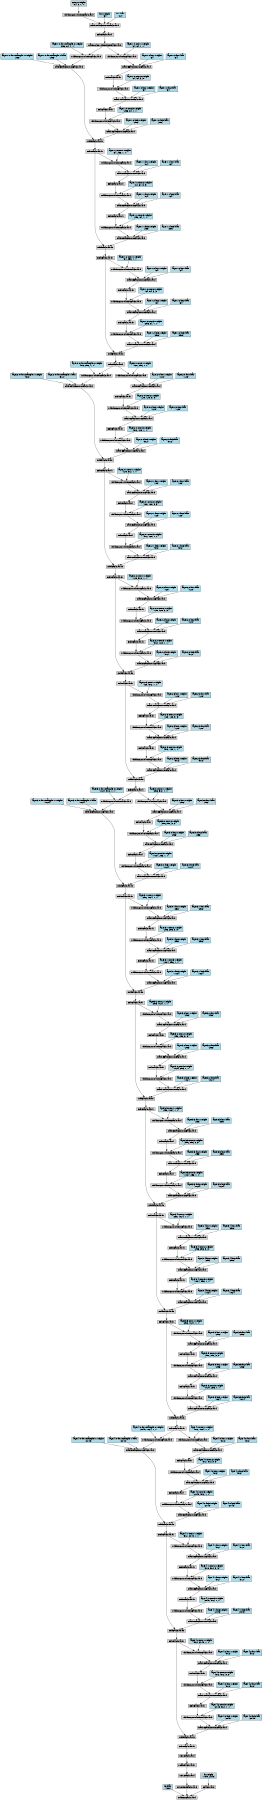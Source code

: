digraph {
	graph [size="12,12"]
	node [align=left fontsize=12 height=0.2 ranksep=0.1 shape=box style=filled]
	4920273104 [label=AddmmBackward]
	4920273168 -> 4920273104
	4920273168 [label="fc.bias
 (1000)" fillcolor=lightblue]
	4920273232 -> 4920273104
	4920273232 [label=AsStridedBackward]
	4920273488 -> 4920273232
	4920273488 [label=ViewBackward]
	4920273808 -> 4920273488
	4920273808 [label=MeanBackward1]
	4920273680 -> 4920273808
	4920273680 [label=ViewBackward]
	4920273424 -> 4920273680
	4920273424 [label=ReluBackward1]
	4920274128 -> 4920273424
	4920274128 [label=AddBackward0]
	4920274256 -> 4920274128
	4920274256 [label=NativeBatchNormBackward]
	4920274448 -> 4920274256
	4920274448 [label=MkldnnConvolutionBackward]
	4920274704 -> 4920274448
	4920274704 [label=ReluBackward1]
	4920274896 -> 4920274704
	4920274896 [label=NativeBatchNormBackward]
	5208842384 -> 4920274896
	5208842384 [label=MkldnnConvolutionBackward]
	5208842640 -> 5208842384
	5208842640 [label=ReluBackward1]
	5208842832 -> 5208842640
	5208842832 [label=NativeBatchNormBackward]
	5208842960 -> 5208842832
	5208842960 [label=MkldnnConvolutionBackward]
	4920274320 -> 5208842960
	4920274320 [label=ReluBackward1]
	5208843344 -> 4920274320
	5208843344 [label=AddBackward0]
	5208843472 -> 5208843344
	5208843472 [label=NativeBatchNormBackward]
	5208843664 -> 5208843472
	5208843664 [label=MkldnnConvolutionBackward]
	5208843920 -> 5208843664
	5208843920 [label=ReluBackward1]
	5208844112 -> 5208843920
	5208844112 [label=NativeBatchNormBackward]
	5208844240 -> 5208844112
	5208844240 [label=MkldnnConvolutionBackward]
	5208844496 -> 5208844240
	5208844496 [label=ReluBackward1]
	5208844688 -> 5208844496
	5208844688 [label=NativeBatchNormBackward]
	5208844880 -> 5208844688
	5208844880 [label=MkldnnConvolutionBackward]
	5208843536 -> 5208844880
	5208843536 [label=ReluBackward1]
	5208845264 -> 5208843536
	5208845264 [label=AddBackward0]
	5208845456 -> 5208845264
	5208845456 [label=NativeBatchNormBackward]
	5208845648 -> 5208845456
	5208845648 [label=MkldnnConvolutionBackward]
	5208845904 -> 5208845648
	5208845904 [label=ReluBackward1]
	5208846096 -> 5208845904
	5208846096 [label=NativeBatchNormBackward]
	5208846288 -> 5208846096
	5208846288 [label=MkldnnConvolutionBackward]
	5208846608 -> 5208846288
	5208846608 [label=ReluBackward1]
	5208846800 -> 5208846608
	5208846800 [label=NativeBatchNormBackward]
	5208846992 -> 5208846800
	5208846992 [label=MkldnnConvolutionBackward]
	5208847248 -> 5208846992
	5208847248 [label=ReluBackward1]
	5208847440 -> 5208847248
	5208847440 [label=AddBackward0]
	5208847632 -> 5208847440
	5208847632 [label=NativeBatchNormBackward]
	5208847824 -> 5208847632
	5208847824 [label=MkldnnConvolutionBackward]
	5208848080 -> 5208847824
	5208848080 [label=ReluBackward1]
	5208848272 -> 5208848080
	5208848272 [label=NativeBatchNormBackward]
	5208848464 -> 5208848272
	5208848464 [label=MkldnnConvolutionBackward]
	5208848720 -> 5208848464
	5208848720 [label=ReluBackward1]
	5208848912 -> 5208848720
	5208848912 [label=NativeBatchNormBackward]
	5208849104 -> 5208848912
	5208849104 [label=MkldnnConvolutionBackward]
	5208847696 -> 5208849104
	5208847696 [label=ReluBackward1]
	5208849488 -> 5208847696
	5208849488 [label=AddBackward0]
	5208849680 -> 5208849488
	5208849680 [label=NativeBatchNormBackward]
	5208849872 -> 5208849680
	5208849872 [label=MkldnnConvolutionBackward]
	5208850128 -> 5208849872
	5208850128 [label=ReluBackward1]
	5208850320 -> 5208850128
	5208850320 [label=NativeBatchNormBackward]
	5208862864 -> 5208850320
	5208862864 [label=MkldnnConvolutionBackward]
	5208863120 -> 5208862864
	5208863120 [label=ReluBackward1]
	5208863312 -> 5208863120
	5208863312 [label=NativeBatchNormBackward]
	5208863504 -> 5208863312
	5208863504 [label=MkldnnConvolutionBackward]
	5208849744 -> 5208863504
	5208849744 [label=ReluBackward1]
	5208863888 -> 5208849744
	5208863888 [label=AddBackward0]
	5208864080 -> 5208863888
	5208864080 [label=NativeBatchNormBackward]
	5208864272 -> 5208864080
	5208864272 [label=MkldnnConvolutionBackward]
	5208864528 -> 5208864272
	5208864528 [label=ReluBackward1]
	5208864720 -> 5208864528
	5208864720 [label=NativeBatchNormBackward]
	5208864912 -> 5208864720
	5208864912 [label=MkldnnConvolutionBackward]
	5208865168 -> 5208864912
	5208865168 [label=ReluBackward1]
	5208865360 -> 5208865168
	5208865360 [label=NativeBatchNormBackward]
	5208865552 -> 5208865360
	5208865552 [label=MkldnnConvolutionBackward]
	5208864144 -> 5208865552
	5208864144 [label=ReluBackward1]
	5208865936 -> 5208864144
	5208865936 [label=AddBackward0]
	5208866128 -> 5208865936
	5208866128 [label=NativeBatchNormBackward]
	5208866320 -> 5208866128
	5208866320 [label=MkldnnConvolutionBackward]
	5208866576 -> 5208866320
	5208866576 [label=ReluBackward1]
	5208866768 -> 5208866576
	5208866768 [label=NativeBatchNormBackward]
	5208871120 -> 5208866768
	5208871120 [label=MkldnnConvolutionBackward]
	5208871376 -> 5208871120
	5208871376 [label=ReluBackward1]
	5208871568 -> 5208871376
	5208871568 [label=NativeBatchNormBackward]
	5208871760 -> 5208871568
	5208871760 [label=MkldnnConvolutionBackward]
	5208866192 -> 5208871760
	5208866192 [label=ReluBackward1]
	5208872144 -> 5208866192
	5208872144 [label=AddBackward0]
	5208872336 -> 5208872144
	5208872336 [label=NativeBatchNormBackward]
	5208872528 -> 5208872336
	5208872528 [label=MkldnnConvolutionBackward]
	5208872784 -> 5208872528
	5208872784 [label=ReluBackward1]
	5208872976 -> 5208872784
	5208872976 [label=NativeBatchNormBackward]
	5208873168 -> 5208872976
	5208873168 [label=MkldnnConvolutionBackward]
	5208873424 -> 5208873168
	5208873424 [label=ReluBackward1]
	5208873616 -> 5208873424
	5208873616 [label=NativeBatchNormBackward]
	5208873808 -> 5208873616
	5208873808 [label=MkldnnConvolutionBackward]
	5208872400 -> 5208873808
	5208872400 [label=ReluBackward1]
	5208874192 -> 5208872400
	5208874192 [label=AddBackward0]
	5208874384 -> 5208874192
	5208874384 [label=NativeBatchNormBackward]
	5208874576 -> 5208874384
	5208874576 [label=MkldnnConvolutionBackward]
	5208874832 -> 5208874576
	5208874832 [label=ReluBackward1]
	5208887376 -> 5208874832
	5208887376 [label=NativeBatchNormBackward]
	5208887568 -> 5208887376
	5208887568 [label=MkldnnConvolutionBackward]
	5208887824 -> 5208887568
	5208887824 [label=ReluBackward1]
	5208888016 -> 5208887824
	5208888016 [label=NativeBatchNormBackward]
	5208888208 -> 5208888016
	5208888208 [label=MkldnnConvolutionBackward]
	5208888464 -> 5208888208
	5208888464 [label=ReluBackward1]
	5208888656 -> 5208888464
	5208888656 [label=AddBackward0]
	5208888848 -> 5208888656
	5208888848 [label=NativeBatchNormBackward]
	5208889040 -> 5208888848
	5208889040 [label=MkldnnConvolutionBackward]
	5208889296 -> 5208889040
	5208889296 [label=ReluBackward1]
	5208889488 -> 5208889296
	5208889488 [label=NativeBatchNormBackward]
	5208889680 -> 5208889488
	5208889680 [label=MkldnnConvolutionBackward]
	5208889936 -> 5208889680
	5208889936 [label=ReluBackward1]
	5208890128 -> 5208889936
	5208890128 [label=NativeBatchNormBackward]
	5208890320 -> 5208890128
	5208890320 [label=MkldnnConvolutionBackward]
	5208888912 -> 5208890320
	5208888912 [label=ReluBackward1]
	5208890704 -> 5208888912
	5208890704 [label=AddBackward0]
	5208890896 -> 5208890704
	5208890896 [label=NativeBatchNormBackward]
	5208891088 -> 5208890896
	5208891088 [label=MkldnnConvolutionBackward]
	5208891344 -> 5208891088
	5208891344 [label=ReluBackward1]
	5208899792 -> 5208891344
	5208899792 [label=NativeBatchNormBackward]
	5208899984 -> 5208899792
	5208899984 [label=MkldnnConvolutionBackward]
	5208900240 -> 5208899984
	5208900240 [label=ReluBackward1]
	5208900432 -> 5208900240
	5208900432 [label=NativeBatchNormBackward]
	5208900624 -> 5208900432
	5208900624 [label=MkldnnConvolutionBackward]
	5208890960 -> 5208900624
	5208890960 [label=ReluBackward1]
	5208901008 -> 5208890960
	5208901008 [label=AddBackward0]
	5208901200 -> 5208901008
	5208901200 [label=NativeBatchNormBackward]
	5208901392 -> 5208901200
	5208901392 [label=MkldnnConvolutionBackward]
	5208901648 -> 5208901392
	5208901648 [label=ReluBackward1]
	5208901840 -> 5208901648
	5208901840 [label=NativeBatchNormBackward]
	5208902032 -> 5208901840
	5208902032 [label=MkldnnConvolutionBackward]
	5208902288 -> 5208902032
	5208902288 [label=ReluBackward1]
	5208902480 -> 5208902288
	5208902480 [label=NativeBatchNormBackward]
	5208902672 -> 5208902480
	5208902672 [label=MkldnnConvolutionBackward]
	5208901264 -> 5208902672
	5208901264 [label=ReluBackward1]
	5208903056 -> 5208901264
	5208903056 [label=AddBackward0]
	5208903248 -> 5208903056
	5208903248 [label=NativeBatchNormBackward]
	5208903440 -> 5208903248
	5208903440 [label=MkldnnConvolutionBackward]
	5208911952 -> 5208903440
	5208911952 [label=ReluBackward1]
	5208912144 -> 5208911952
	5208912144 [label=NativeBatchNormBackward]
	5208912336 -> 5208912144
	5208912336 [label=MkldnnConvolutionBackward]
	5208912592 -> 5208912336
	5208912592 [label=ReluBackward1]
	5208912784 -> 5208912592
	5208912784 [label=NativeBatchNormBackward]
	5208912976 -> 5208912784
	5208912976 [label=MkldnnConvolutionBackward]
	5208913232 -> 5208912976
	5208913232 [label=ReluBackward1]
	5208913424 -> 5208913232
	5208913424 [label=AddBackward0]
	5208913616 -> 5208913424
	5208913616 [label=NativeBatchNormBackward]
	5208913808 -> 5208913616
	5208913808 [label=MkldnnConvolutionBackward]
	5208914064 -> 5208913808
	5208914064 [label=ReluBackward1]
	5208914256 -> 5208914064
	5208914256 [label=NativeBatchNormBackward]
	5208914448 -> 5208914256
	5208914448 [label=MkldnnConvolutionBackward]
	5208914704 -> 5208914448
	5208914704 [label=ReluBackward1]
	5208914896 -> 5208914704
	5208914896 [label=NativeBatchNormBackward]
	5208915088 -> 5208914896
	5208915088 [label=MkldnnConvolutionBackward]
	5208913680 -> 5208915088
	5208913680 [label=ReluBackward1]
	5208915472 -> 5208913680
	5208915472 [label=AddBackward0]
	5208915664 -> 5208915472
	5208915664 [label=NativeBatchNormBackward]
	5208915856 -> 5208915664
	5208915856 [label=MkldnnConvolutionBackward]
	5208924368 -> 5208915856
	5208924368 [label=ReluBackward1]
	5208924560 -> 5208924368
	5208924560 [label=NativeBatchNormBackward]
	5208924752 -> 5208924560
	5208924752 [label=MkldnnConvolutionBackward]
	5208925008 -> 5208924752
	5208925008 [label=ReluBackward1]
	5208925200 -> 5208925008
	5208925200 [label=NativeBatchNormBackward]
	5208925392 -> 5208925200
	5208925392 [label=MkldnnConvolutionBackward]
	5208915728 -> 5208925392
	5208915728 [label=ReluBackward1]
	5208925776 -> 5208915728
	5208925776 [label=AddBackward0]
	5208925968 -> 5208925776
	5208925968 [label=NativeBatchNormBackward]
	5208926160 -> 5208925968
	5208926160 [label=MkldnnConvolutionBackward]
	5208926416 -> 5208926160
	5208926416 [label=ReluBackward1]
	5208926608 -> 5208926416
	5208926608 [label=NativeBatchNormBackward]
	5208926800 -> 5208926608
	5208926800 [label=MkldnnConvolutionBackward]
	5208927056 -> 5208926800
	5208927056 [label=ReluBackward1]
	5208927248 -> 5208927056
	5208927248 [label=NativeBatchNormBackward]
	5208927440 -> 5208927248
	5208927440 [label=MkldnnConvolutionBackward]
	5208927696 -> 5208927440
	5208927696 [label=MaxPool2DWithIndicesBackward]
	4897252304 -> 5208927696
	4897252304 [label=ReluBackward1]
	5208928016 -> 4897252304
	5208928016 [label=NativeBatchNormBackward]
	5208928208 -> 5208928016
	5208928208 [label=MkldnnConvolutionBackward]
	5208936720 -> 5208928208
	5208936720 [label="conv1.weight
 (64, 3, 7, 7)" fillcolor=lightblue]
	5208936528 -> 5208928016
	5208936528 [label="bn1.weight
 (64)" fillcolor=lightblue]
	5208936592 -> 5208928016
	5208936592 [label="bn1.bias
 (64)" fillcolor=lightblue]
	5208927760 -> 5208927440
	5208927760 [label="layer1.0.conv1.weight
 (64, 64, 1, 1)" fillcolor=lightblue]
	5208927504 -> 5208927248
	5208927504 [label="layer1.0.bn1.weight
 (64)" fillcolor=lightblue]
	5208927568 -> 5208927248
	5208927568 [label="layer1.0.bn1.bias
 (64)" fillcolor=lightblue]
	5208927120 -> 5208926800
	5208927120 [label="layer1.0.conv2.weight
 (64, 64, 3, 3)" fillcolor=lightblue]
	5208926864 -> 5208926608
	5208926864 [label="layer1.0.bn2.weight
 (64)" fillcolor=lightblue]
	5208926928 -> 5208926608
	5208926928 [label="layer1.0.bn2.bias
 (64)" fillcolor=lightblue]
	5208926480 -> 5208926160
	5208926480 [label="layer1.0.conv3.weight
 (256, 64, 1, 1)" fillcolor=lightblue]
	5208926224 -> 5208925968
	5208926224 [label="layer1.0.bn3.weight
 (256)" fillcolor=lightblue]
	5208926288 -> 5208925968
	5208926288 [label="layer1.0.bn3.bias
 (256)" fillcolor=lightblue]
	5208926032 -> 5208925776
	5208926032 [label=NativeBatchNormBackward]
	5208926352 -> 5208926032
	5208926352 [label=MkldnnConvolutionBackward]
	5208927696 -> 5208926352
	5208927184 -> 5208926352
	5208927184 [label="layer1.0.downsample.0.weight
 (256, 64, 1, 1)" fillcolor=lightblue]
	5208926544 -> 5208926032
	5208926544 [label="layer1.0.downsample.1.weight
 (256)" fillcolor=lightblue]
	5208926992 -> 5208926032
	5208926992 [label="layer1.0.downsample.1.bias
 (256)" fillcolor=lightblue]
	5208925648 -> 5208925392
	5208925648 [label="layer1.1.conv1.weight
 (64, 256, 1, 1)" fillcolor=lightblue]
	5208925456 -> 5208925200
	5208925456 [label="layer1.1.bn1.weight
 (64)" fillcolor=lightblue]
	5208925520 -> 5208925200
	5208925520 [label="layer1.1.bn1.bias
 (64)" fillcolor=lightblue]
	5208925072 -> 5208924752
	5208925072 [label="layer1.1.conv2.weight
 (64, 64, 3, 3)" fillcolor=lightblue]
	5208924816 -> 5208924560
	5208924816 [label="layer1.1.bn2.weight
 (64)" fillcolor=lightblue]
	5208924880 -> 5208924560
	5208924880 [label="layer1.1.bn2.bias
 (64)" fillcolor=lightblue]
	5208924432 -> 5208915856
	5208924432 [label="layer1.1.conv3.weight
 (256, 64, 1, 1)" fillcolor=lightblue]
	5208915920 -> 5208915664
	5208915920 [label="layer1.1.bn3.weight
 (256)" fillcolor=lightblue]
	5208924240 -> 5208915664
	5208924240 [label="layer1.1.bn3.bias
 (256)" fillcolor=lightblue]
	5208915728 -> 5208915472
	5208915344 -> 5208915088
	5208915344 [label="layer1.2.conv1.weight
 (64, 256, 1, 1)" fillcolor=lightblue]
	5208915152 -> 5208914896
	5208915152 [label="layer1.2.bn1.weight
 (64)" fillcolor=lightblue]
	5208915216 -> 5208914896
	5208915216 [label="layer1.2.bn1.bias
 (64)" fillcolor=lightblue]
	5208914768 -> 5208914448
	5208914768 [label="layer1.2.conv2.weight
 (64, 64, 3, 3)" fillcolor=lightblue]
	5208914512 -> 5208914256
	5208914512 [label="layer1.2.bn2.weight
 (64)" fillcolor=lightblue]
	5208914576 -> 5208914256
	5208914576 [label="layer1.2.bn2.bias
 (64)" fillcolor=lightblue]
	5208914128 -> 5208913808
	5208914128 [label="layer1.2.conv3.weight
 (256, 64, 1, 1)" fillcolor=lightblue]
	5208913872 -> 5208913616
	5208913872 [label="layer1.2.bn3.weight
 (256)" fillcolor=lightblue]
	5208913936 -> 5208913616
	5208913936 [label="layer1.2.bn3.bias
 (256)" fillcolor=lightblue]
	5208913680 -> 5208913424
	5208913296 -> 5208912976
	5208913296 [label="layer2.0.conv1.weight
 (128, 256, 1, 1)" fillcolor=lightblue]
	5208913040 -> 5208912784
	5208913040 [label="layer2.0.bn1.weight
 (128)" fillcolor=lightblue]
	5208913104 -> 5208912784
	5208913104 [label="layer2.0.bn1.bias
 (128)" fillcolor=lightblue]
	5208912656 -> 5208912336
	5208912656 [label="layer2.0.conv2.weight
 (128, 128, 3, 3)" fillcolor=lightblue]
	5208912400 -> 5208912144
	5208912400 [label="layer2.0.bn2.weight
 (128)" fillcolor=lightblue]
	5208912464 -> 5208912144
	5208912464 [label="layer2.0.bn2.bias
 (128)" fillcolor=lightblue]
	5208912016 -> 5208903440
	5208912016 [label="layer2.0.conv3.weight
 (512, 128, 1, 1)" fillcolor=lightblue]
	5208903504 -> 5208903248
	5208903504 [label="layer2.0.bn3.weight
 (512)" fillcolor=lightblue]
	5208903568 -> 5208903248
	5208903568 [label="layer2.0.bn3.bias
 (512)" fillcolor=lightblue]
	5208903312 -> 5208903056
	5208903312 [label=NativeBatchNormBackward]
	5208903632 -> 5208903312
	5208903632 [label=MkldnnConvolutionBackward]
	5208913232 -> 5208903632
	5208912720 -> 5208903632
	5208912720 [label="layer2.0.downsample.0.weight
 (512, 256, 1, 1)" fillcolor=lightblue]
	5208912080 -> 5208903312
	5208912080 [label="layer2.0.downsample.1.weight
 (512)" fillcolor=lightblue]
	5208912528 -> 5208903312
	5208912528 [label="layer2.0.downsample.1.bias
 (512)" fillcolor=lightblue]
	5208902928 -> 5208902672
	5208902928 [label="layer2.1.conv1.weight
 (128, 512, 1, 1)" fillcolor=lightblue]
	5208902736 -> 5208902480
	5208902736 [label="layer2.1.bn1.weight
 (128)" fillcolor=lightblue]
	5208902800 -> 5208902480
	5208902800 [label="layer2.1.bn1.bias
 (128)" fillcolor=lightblue]
	5208902352 -> 5208902032
	5208902352 [label="layer2.1.conv2.weight
 (128, 128, 3, 3)" fillcolor=lightblue]
	5208902096 -> 5208901840
	5208902096 [label="layer2.1.bn2.weight
 (128)" fillcolor=lightblue]
	5208902160 -> 5208901840
	5208902160 [label="layer2.1.bn2.bias
 (128)" fillcolor=lightblue]
	5208901712 -> 5208901392
	5208901712 [label="layer2.1.conv3.weight
 (512, 128, 1, 1)" fillcolor=lightblue]
	5208901456 -> 5208901200
	5208901456 [label="layer2.1.bn3.weight
 (512)" fillcolor=lightblue]
	5208901520 -> 5208901200
	5208901520 [label="layer2.1.bn3.bias
 (512)" fillcolor=lightblue]
	5208901264 -> 5208901008
	5208900880 -> 5208900624
	5208900880 [label="layer2.2.conv1.weight
 (128, 512, 1, 1)" fillcolor=lightblue]
	5208900688 -> 5208900432
	5208900688 [label="layer2.2.bn1.weight
 (128)" fillcolor=lightblue]
	5208900752 -> 5208900432
	5208900752 [label="layer2.2.bn1.bias
 (128)" fillcolor=lightblue]
	5208900304 -> 5208899984
	5208900304 [label="layer2.2.conv2.weight
 (128, 128, 3, 3)" fillcolor=lightblue]
	5208900048 -> 5208899792
	5208900048 [label="layer2.2.bn2.weight
 (128)" fillcolor=lightblue]
	5208900112 -> 5208899792
	5208900112 [label="layer2.2.bn2.bias
 (128)" fillcolor=lightblue]
	5208899664 -> 5208891088
	5208899664 [label="layer2.2.conv3.weight
 (512, 128, 1, 1)" fillcolor=lightblue]
	5208891152 -> 5208890896
	5208891152 [label="layer2.2.bn3.weight
 (512)" fillcolor=lightblue]
	5208891216 -> 5208890896
	5208891216 [label="layer2.2.bn3.bias
 (512)" fillcolor=lightblue]
	5208890960 -> 5208890704
	5208890576 -> 5208890320
	5208890576 [label="layer2.3.conv1.weight
 (128, 512, 1, 1)" fillcolor=lightblue]
	5208890384 -> 5208890128
	5208890384 [label="layer2.3.bn1.weight
 (128)" fillcolor=lightblue]
	5208890448 -> 5208890128
	5208890448 [label="layer2.3.bn1.bias
 (128)" fillcolor=lightblue]
	5208890000 -> 5208889680
	5208890000 [label="layer2.3.conv2.weight
 (128, 128, 3, 3)" fillcolor=lightblue]
	5208889744 -> 5208889488
	5208889744 [label="layer2.3.bn2.weight
 (128)" fillcolor=lightblue]
	5208889808 -> 5208889488
	5208889808 [label="layer2.3.bn2.bias
 (128)" fillcolor=lightblue]
	5208889360 -> 5208889040
	5208889360 [label="layer2.3.conv3.weight
 (512, 128, 1, 1)" fillcolor=lightblue]
	5208889104 -> 5208888848
	5208889104 [label="layer2.3.bn3.weight
 (512)" fillcolor=lightblue]
	5208889168 -> 5208888848
	5208889168 [label="layer2.3.bn3.bias
 (512)" fillcolor=lightblue]
	5208888912 -> 5208888656
	5208888528 -> 5208888208
	5208888528 [label="layer3.0.conv1.weight
 (256, 512, 1, 1)" fillcolor=lightblue]
	5208888272 -> 5208888016
	5208888272 [label="layer3.0.bn1.weight
 (256)" fillcolor=lightblue]
	5208888336 -> 5208888016
	5208888336 [label="layer3.0.bn1.bias
 (256)" fillcolor=lightblue]
	5208887888 -> 5208887568
	5208887888 [label="layer3.0.conv2.weight
 (256, 256, 3, 3)" fillcolor=lightblue]
	5208887632 -> 5208887376
	5208887632 [label="layer3.0.bn2.weight
 (256)" fillcolor=lightblue]
	5208887696 -> 5208887376
	5208887696 [label="layer3.0.bn2.bias
 (256)" fillcolor=lightblue]
	5208874896 -> 5208874576
	5208874896 [label="layer3.0.conv3.weight
 (1024, 256, 1, 1)" fillcolor=lightblue]
	5208874640 -> 5208874384
	5208874640 [label="layer3.0.bn3.weight
 (1024)" fillcolor=lightblue]
	5208874704 -> 5208874384
	5208874704 [label="layer3.0.bn3.bias
 (1024)" fillcolor=lightblue]
	5208874448 -> 5208874192
	5208874448 [label=NativeBatchNormBackward]
	5208874768 -> 5208874448
	5208874768 [label=MkldnnConvolutionBackward]
	5208888464 -> 5208874768
	5208887952 -> 5208874768
	5208887952 [label="layer3.0.downsample.0.weight
 (1024, 512, 1, 1)" fillcolor=lightblue]
	5208874960 -> 5208874448
	5208874960 [label="layer3.0.downsample.1.weight
 (1024)" fillcolor=lightblue]
	5208887440 -> 5208874448
	5208887440 [label="layer3.0.downsample.1.bias
 (1024)" fillcolor=lightblue]
	5208874064 -> 5208873808
	5208874064 [label="layer3.1.conv1.weight
 (256, 1024, 1, 1)" fillcolor=lightblue]
	5208873872 -> 5208873616
	5208873872 [label="layer3.1.bn1.weight
 (256)" fillcolor=lightblue]
	5208873936 -> 5208873616
	5208873936 [label="layer3.1.bn1.bias
 (256)" fillcolor=lightblue]
	5208873488 -> 5208873168
	5208873488 [label="layer3.1.conv2.weight
 (256, 256, 3, 3)" fillcolor=lightblue]
	5208873232 -> 5208872976
	5208873232 [label="layer3.1.bn2.weight
 (256)" fillcolor=lightblue]
	5208873296 -> 5208872976
	5208873296 [label="layer3.1.bn2.bias
 (256)" fillcolor=lightblue]
	5208872848 -> 5208872528
	5208872848 [label="layer3.1.conv3.weight
 (1024, 256, 1, 1)" fillcolor=lightblue]
	5208872592 -> 5208872336
	5208872592 [label="layer3.1.bn3.weight
 (1024)" fillcolor=lightblue]
	5208872656 -> 5208872336
	5208872656 [label="layer3.1.bn3.bias
 (1024)" fillcolor=lightblue]
	5208872400 -> 5208872144
	5208872016 -> 5208871760
	5208872016 [label="layer3.2.conv1.weight
 (256, 1024, 1, 1)" fillcolor=lightblue]
	5208871824 -> 5208871568
	5208871824 [label="layer3.2.bn1.weight
 (256)" fillcolor=lightblue]
	5208871888 -> 5208871568
	5208871888 [label="layer3.2.bn1.bias
 (256)" fillcolor=lightblue]
	5208871440 -> 5208871120
	5208871440 [label="layer3.2.conv2.weight
 (256, 256, 3, 3)" fillcolor=lightblue]
	5208871184 -> 5208866768
	5208871184 [label="layer3.2.bn2.weight
 (256)" fillcolor=lightblue]
	5208871248 -> 5208866768
	5208871248 [label="layer3.2.bn2.bias
 (256)" fillcolor=lightblue]
	5208866640 -> 5208866320
	5208866640 [label="layer3.2.conv3.weight
 (1024, 256, 1, 1)" fillcolor=lightblue]
	5208866384 -> 5208866128
	5208866384 [label="layer3.2.bn3.weight
 (1024)" fillcolor=lightblue]
	5208866448 -> 5208866128
	5208866448 [label="layer3.2.bn3.bias
 (1024)" fillcolor=lightblue]
	5208866192 -> 5208865936
	5208865808 -> 5208865552
	5208865808 [label="layer3.3.conv1.weight
 (256, 1024, 1, 1)" fillcolor=lightblue]
	5208865616 -> 5208865360
	5208865616 [label="layer3.3.bn1.weight
 (256)" fillcolor=lightblue]
	5208865680 -> 5208865360
	5208865680 [label="layer3.3.bn1.bias
 (256)" fillcolor=lightblue]
	5208865232 -> 5208864912
	5208865232 [label="layer3.3.conv2.weight
 (256, 256, 3, 3)" fillcolor=lightblue]
	5208864976 -> 5208864720
	5208864976 [label="layer3.3.bn2.weight
 (256)" fillcolor=lightblue]
	5208865040 -> 5208864720
	5208865040 [label="layer3.3.bn2.bias
 (256)" fillcolor=lightblue]
	5208864592 -> 5208864272
	5208864592 [label="layer3.3.conv3.weight
 (1024, 256, 1, 1)" fillcolor=lightblue]
	5208864336 -> 5208864080
	5208864336 [label="layer3.3.bn3.weight
 (1024)" fillcolor=lightblue]
	5208864400 -> 5208864080
	5208864400 [label="layer3.3.bn3.bias
 (1024)" fillcolor=lightblue]
	5208864144 -> 5208863888
	5208863760 -> 5208863504
	5208863760 [label="layer3.4.conv1.weight
 (256, 1024, 1, 1)" fillcolor=lightblue]
	5208863568 -> 5208863312
	5208863568 [label="layer3.4.bn1.weight
 (256)" fillcolor=lightblue]
	5208863632 -> 5208863312
	5208863632 [label="layer3.4.bn1.bias
 (256)" fillcolor=lightblue]
	5208863184 -> 5208862864
	5208863184 [label="layer3.4.conv2.weight
 (256, 256, 3, 3)" fillcolor=lightblue]
	5208862928 -> 5208850320
	5208862928 [label="layer3.4.bn2.weight
 (256)" fillcolor=lightblue]
	5208862992 -> 5208850320
	5208862992 [label="layer3.4.bn2.bias
 (256)" fillcolor=lightblue]
	5208850192 -> 5208849872
	5208850192 [label="layer3.4.conv3.weight
 (1024, 256, 1, 1)" fillcolor=lightblue]
	5208849936 -> 5208849680
	5208849936 [label="layer3.4.bn3.weight
 (1024)" fillcolor=lightblue]
	5208850000 -> 5208849680
	5208850000 [label="layer3.4.bn3.bias
 (1024)" fillcolor=lightblue]
	5208849744 -> 5208849488
	5208849360 -> 5208849104
	5208849360 [label="layer3.5.conv1.weight
 (256, 1024, 1, 1)" fillcolor=lightblue]
	5208849168 -> 5208848912
	5208849168 [label="layer3.5.bn1.weight
 (256)" fillcolor=lightblue]
	5208849232 -> 5208848912
	5208849232 [label="layer3.5.bn1.bias
 (256)" fillcolor=lightblue]
	5208848784 -> 5208848464
	5208848784 [label="layer3.5.conv2.weight
 (256, 256, 3, 3)" fillcolor=lightblue]
	5208848528 -> 5208848272
	5208848528 [label="layer3.5.bn2.weight
 (256)" fillcolor=lightblue]
	5208848592 -> 5208848272
	5208848592 [label="layer3.5.bn2.bias
 (256)" fillcolor=lightblue]
	5208848144 -> 5208847824
	5208848144 [label="layer3.5.conv3.weight
 (1024, 256, 1, 1)" fillcolor=lightblue]
	5208847888 -> 5208847632
	5208847888 [label="layer3.5.bn3.weight
 (1024)" fillcolor=lightblue]
	5208847952 -> 5208847632
	5208847952 [label="layer3.5.bn3.bias
 (1024)" fillcolor=lightblue]
	5208847696 -> 5208847440
	5208847312 -> 5208846992
	5208847312 [label="layer4.0.conv1.weight
 (512, 1024, 1, 1)" fillcolor=lightblue]
	5208847056 -> 5208846800
	5208847056 [label="layer4.0.bn1.weight
 (512)" fillcolor=lightblue]
	5208847120 -> 5208846800
	5208847120 [label="layer4.0.bn1.bias
 (512)" fillcolor=lightblue]
	5208846672 -> 5208846288
	5208846672 [label="layer4.0.conv2.weight
 (512, 512, 3, 3)" fillcolor=lightblue]
	5208846416 -> 5208846096
	5208846416 [label="layer4.0.bn2.weight
 (512)" fillcolor=lightblue]
	5208846480 -> 5208846096
	5208846480 [label="layer4.0.bn2.bias
 (512)" fillcolor=lightblue]
	5208845968 -> 5208845648
	5208845968 [label="layer4.0.conv3.weight
 (2048, 512, 1, 1)" fillcolor=lightblue]
	5208845712 -> 5208845456
	5208845712 [label="layer4.0.bn3.weight
 (2048)" fillcolor=lightblue]
	5208845776 -> 5208845456
	5208845776 [label="layer4.0.bn3.bias
 (2048)" fillcolor=lightblue]
	5208845520 -> 5208845264
	5208845520 [label=NativeBatchNormBackward]
	5208845840 -> 5208845520
	5208845840 [label=MkldnnConvolutionBackward]
	5208847248 -> 5208845840
	5208846736 -> 5208845840
	5208846736 [label="layer4.0.downsample.0.weight
 (2048, 1024, 1, 1)" fillcolor=lightblue]
	5208846032 -> 5208845520
	5208846032 [label="layer4.0.downsample.1.weight
 (2048)" fillcolor=lightblue]
	5208846160 -> 5208845520
	5208846160 [label="layer4.0.downsample.1.bias
 (2048)" fillcolor=lightblue]
	5208845136 -> 5208844880
	5208845136 [label="layer4.1.conv1.weight
 (512, 2048, 1, 1)" fillcolor=lightblue]
	5208844944 -> 5208844688
	5208844944 [label="layer4.1.bn1.weight
 (512)" fillcolor=lightblue]
	5208845008 -> 5208844688
	5208845008 [label="layer4.1.bn1.bias
 (512)" fillcolor=lightblue]
	5208844560 -> 5208844240
	5208844560 [label="layer4.1.conv2.weight
 (512, 512, 3, 3)" fillcolor=lightblue]
	5208844304 -> 5208844112
	5208844304 [label="layer4.1.bn2.weight
 (512)" fillcolor=lightblue]
	5208844368 -> 5208844112
	5208844368 [label="layer4.1.bn2.bias
 (512)" fillcolor=lightblue]
	5208843984 -> 5208843664
	5208843984 [label="layer4.1.conv3.weight
 (2048, 512, 1, 1)" fillcolor=lightblue]
	5208843728 -> 5208843472
	5208843728 [label="layer4.1.bn3.weight
 (2048)" fillcolor=lightblue]
	5208843792 -> 5208843472
	5208843792 [label="layer4.1.bn3.bias
 (2048)" fillcolor=lightblue]
	5208843536 -> 5208843344
	5208843216 -> 5208842960
	5208843216 [label="layer4.2.conv1.weight
 (512, 2048, 1, 1)" fillcolor=lightblue]
	5208843024 -> 5208842832
	5208843024 [label="layer4.2.bn1.weight
 (512)" fillcolor=lightblue]
	5208843088 -> 5208842832
	5208843088 [label="layer4.2.bn1.bias
 (512)" fillcolor=lightblue]
	5208842704 -> 5208842384
	5208842704 [label="layer4.2.conv2.weight
 (512, 512, 3, 3)" fillcolor=lightblue]
	5208842448 -> 4920274896
	5208842448 [label="layer4.2.bn2.weight
 (512)" fillcolor=lightblue]
	5208842512 -> 4920274896
	5208842512 [label="layer4.2.bn2.bias
 (512)" fillcolor=lightblue]
	4920274768 -> 4920274448
	4920274768 [label="layer4.2.conv3.weight
 (2048, 512, 1, 1)" fillcolor=lightblue]
	4920274512 -> 4920274256
	4920274512 [label="layer4.2.bn3.weight
 (2048)" fillcolor=lightblue]
	4920274576 -> 4920274256
	4920274576 [label="layer4.2.bn3.bias
 (2048)" fillcolor=lightblue]
	4920274320 -> 4920274128
	4920273296 -> 4920273104
	4920273296 [label=TBackward]
	5208842320 -> 4920273296
	5208842320 [label="fc.weight
 (1000, 2048)" fillcolor=lightblue]
}
